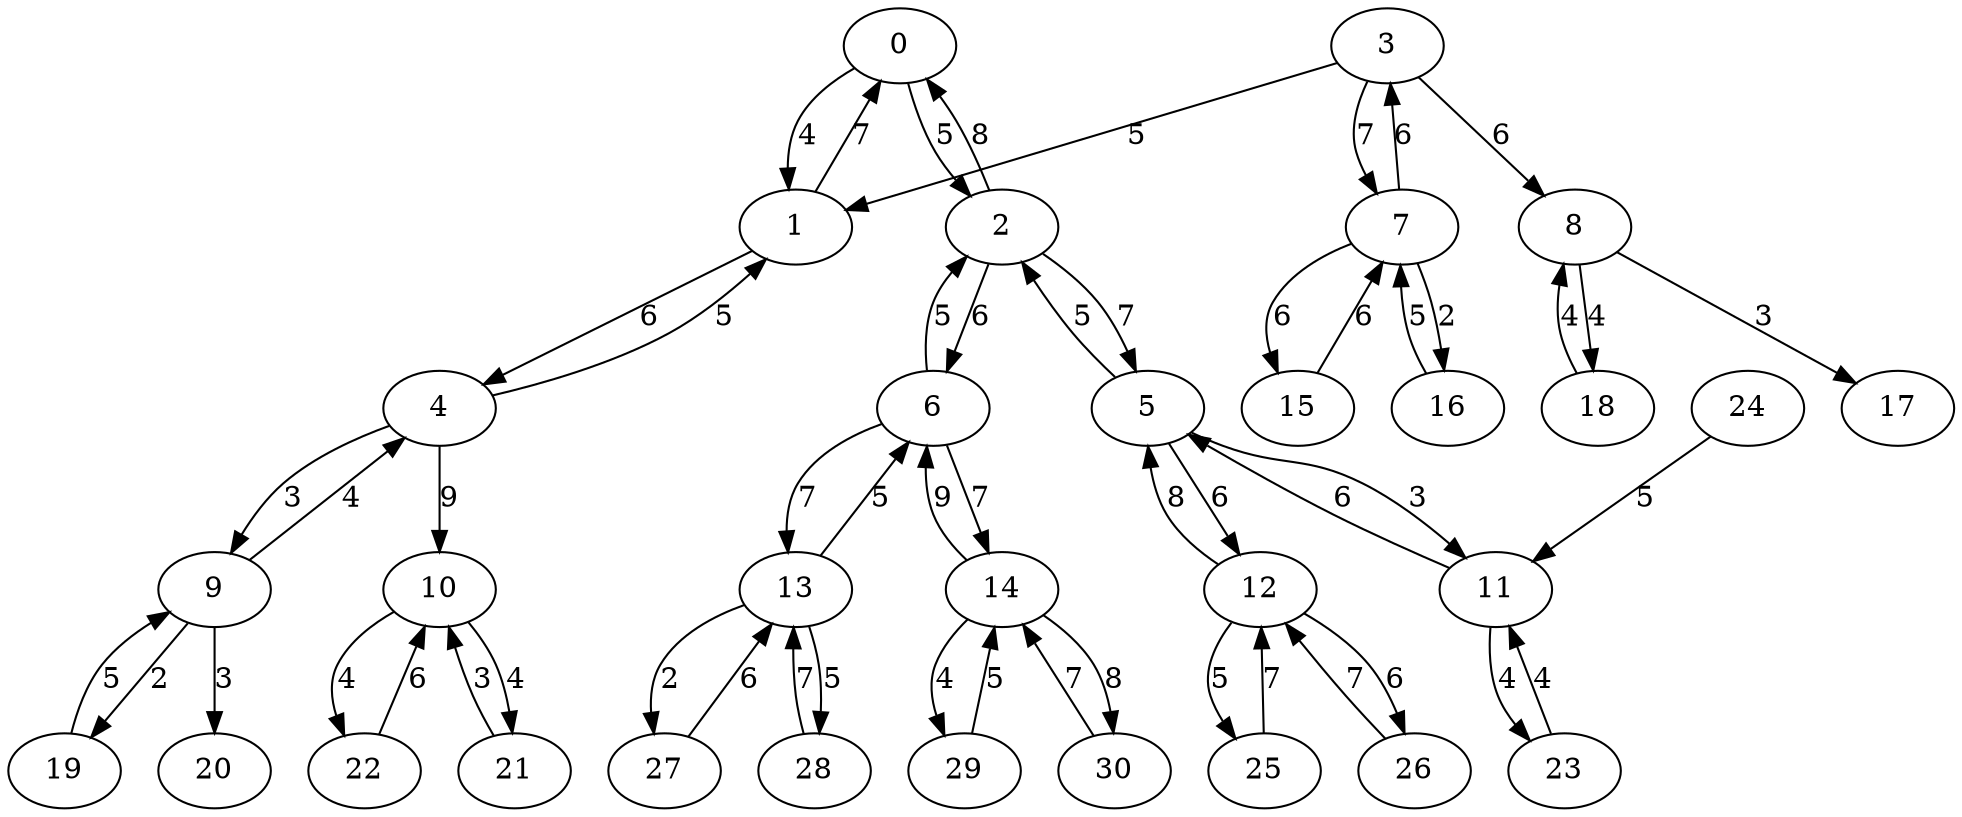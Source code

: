 strict digraph "" {
	0 -> 1	[label=4];
	0 -> 2	[label=5];
	1 -> 0	[label=7];
	1 -> 4	[label=6];
	2 -> 0	[label=8];
	2 -> 5	[label=7];
	2 -> 6	[label=6];
	3 -> 1	[label=5];
	3 -> 7	[label=7];
	3 -> 8	[label=6];
	4 -> 1	[label=5];
	4 -> 9	[label=3];
	4 -> 10	[label=9];
	5 -> 2	[label=5];
	5 -> 11	[label=3];
	5 -> 12	[label=6];
	6 -> 2	[label=5];
	6 -> 13	[label=7];
	6 -> 14	[label=7];
	7 -> 3	[label=6];
	7 -> 15	[label=6];
	7 -> 16	[label=2];
	8 -> 17	[label=3];
	8 -> 18	[label=4];
	9 -> 4	[label=4];
	9 -> 19	[label=2];
	9 -> 20	[label=3];
	10 -> 21	[label=4];
	10 -> 22	[label=4];
	11 -> 5	[label=6];
	11 -> 23	[label=4];
	12 -> 5	[label=8];
	12 -> 25	[label=5];
	12 -> 26	[label=6];
	13 -> 6	[label=5];
	13 -> 27	[label=2];
	13 -> 28	[label=5];
	14 -> 6	[label=9];
	14 -> 29	[label=4];
	14 -> 30	[label=8];
	15 -> 7	[label=6];
	16 -> 7	[label=5];
	18 -> 8	[label=4];
	19 -> 9	[label=5];
	21 -> 10	[label=3];
	22 -> 10	[label=6];
	23 -> 11	[label=4];
	24 -> 11	[label=5];
	25 -> 12	[label=7];
	26 -> 12	[label=7];
	27 -> 13	[label=6];
	28 -> 13	[label=7];
	29 -> 14	[label=5];
	30 -> 14	[label=7];
}

